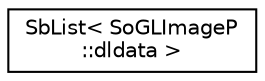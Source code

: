 digraph "Graphical Class Hierarchy"
{
 // LATEX_PDF_SIZE
  edge [fontname="Helvetica",fontsize="10",labelfontname="Helvetica",labelfontsize="10"];
  node [fontname="Helvetica",fontsize="10",shape=record];
  rankdir="LR";
  Node0 [label="SbList\< SoGLImageP\l::dldata \>",height=0.2,width=0.4,color="black", fillcolor="white", style="filled",URL="$classSbList.html",tooltip=" "];
}
